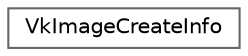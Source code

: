 digraph "类继承关系图"
{
 // LATEX_PDF_SIZE
  bgcolor="transparent";
  edge [fontname=Helvetica,fontsize=10,labelfontname=Helvetica,labelfontsize=10];
  node [fontname=Helvetica,fontsize=10,shape=box,height=0.2,width=0.4];
  rankdir="LR";
  Node0 [id="Node000000",label="VkImageCreateInfo",height=0.2,width=0.4,color="grey40", fillcolor="white", style="filled",URL="$struct_vk_image_create_info.html",tooltip=" "];
}
